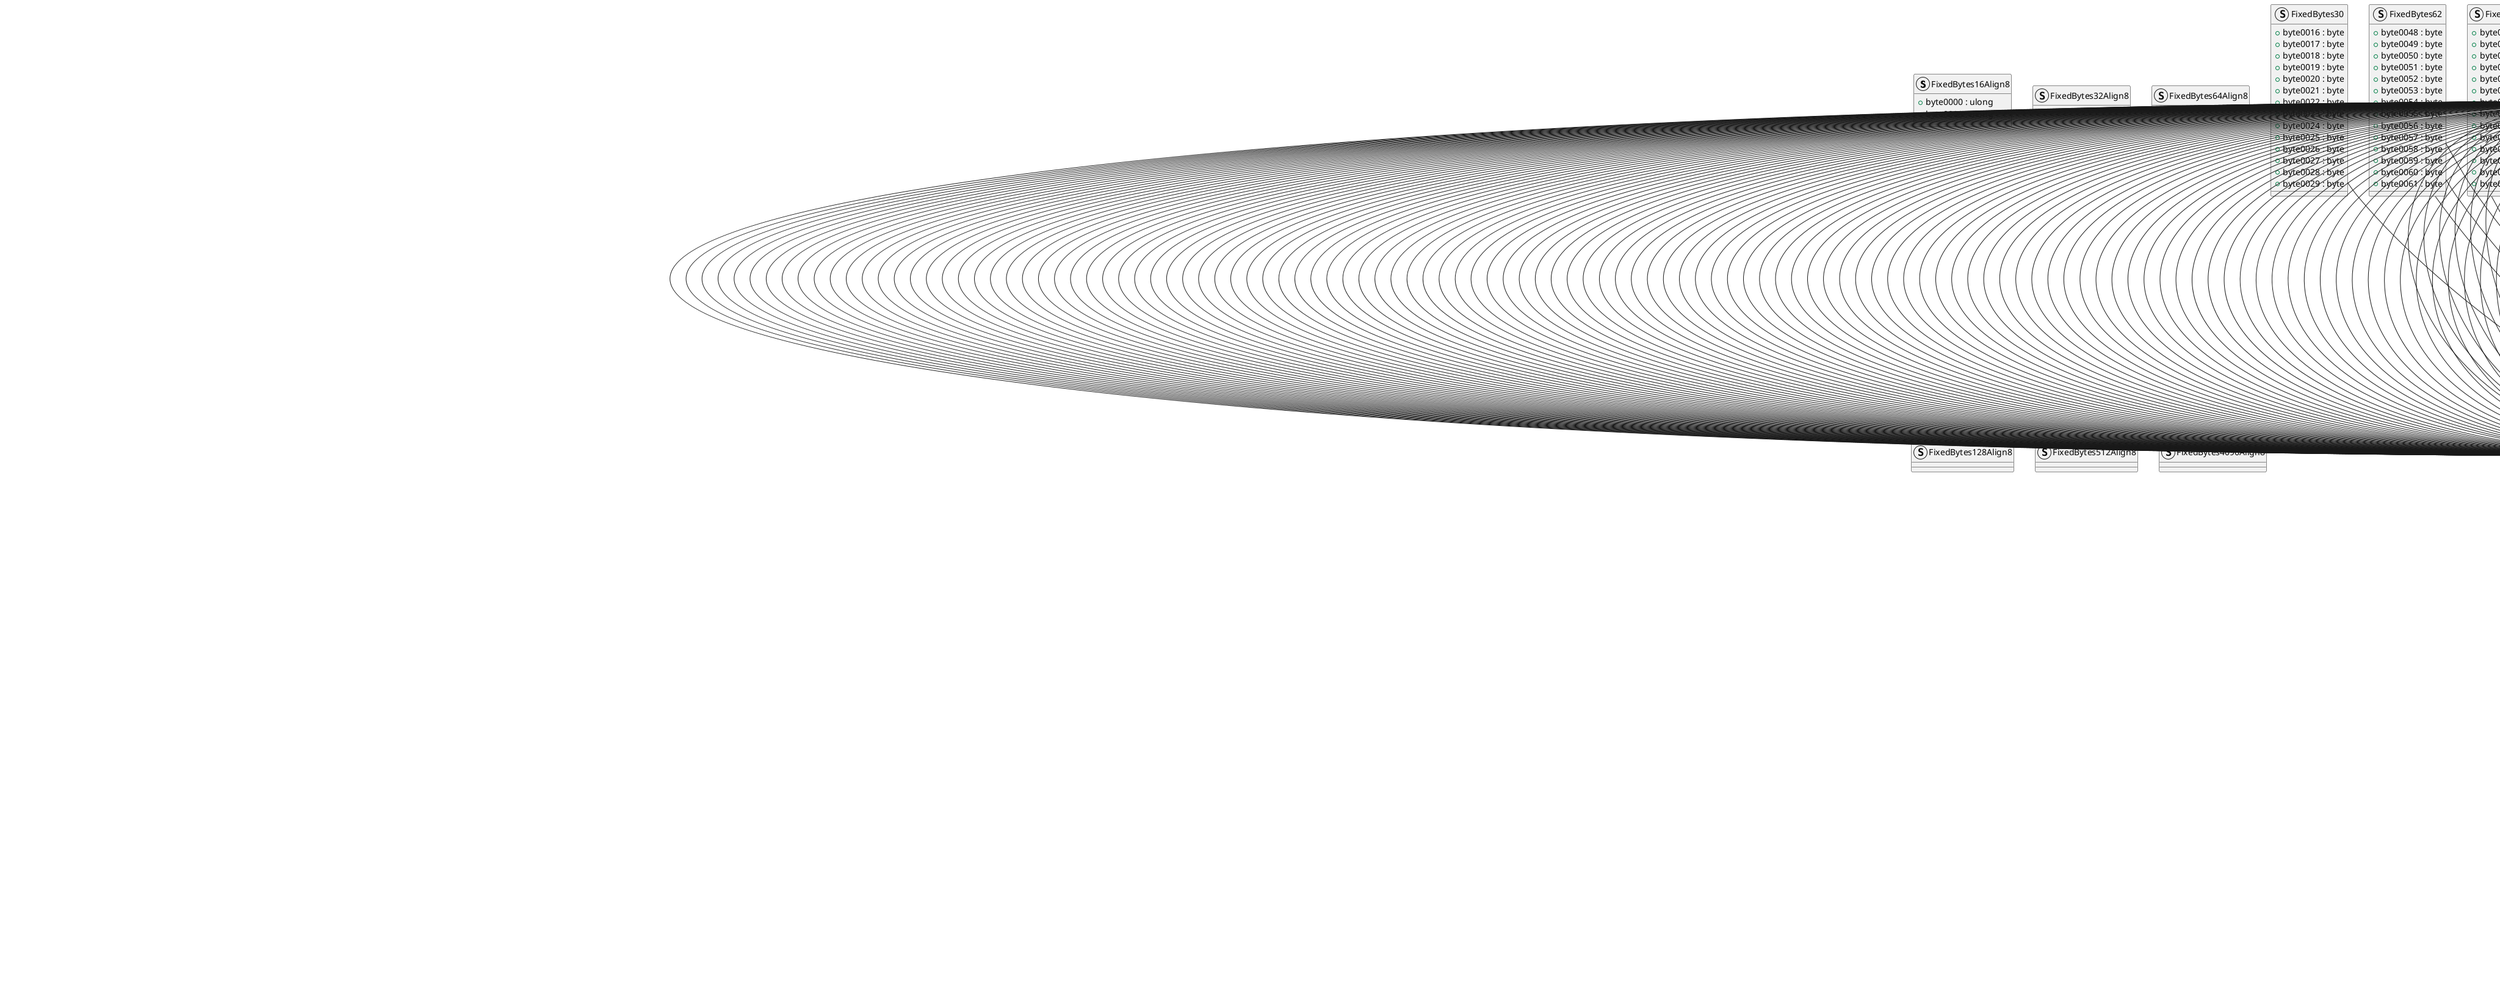 @startuml
struct FixedBytes16Align8 {
    + byte0000 : ulong
    + byte0008 : ulong
}
struct FixedBytes16 {
    + byte0000 : byte
    + byte0001 : byte
    + byte0002 : byte
    + byte0003 : byte
    + byte0004 : byte
    + byte0005 : byte
    + byte0006 : byte
    + byte0007 : byte
    + byte0008 : byte
    + byte0009 : byte
    + byte0010 : byte
    + byte0011 : byte
    + byte0012 : byte
    + byte0013 : byte
    + byte0014 : byte
    + byte0015 : byte
}
struct FixedBytes32Align8 {
}
struct FixedBytes64Align8 {
}
struct FixedBytes128Align8 {
}
struct FixedBytes512Align8 {
}
struct FixedBytes4096Align8 {
}
struct FixedBytes30 {
    + byte0016 : byte
    + byte0017 : byte
    + byte0018 : byte
    + byte0019 : byte
    + byte0020 : byte
    + byte0021 : byte
    + byte0022 : byte
    + byte0023 : byte
    + byte0024 : byte
    + byte0025 : byte
    + byte0026 : byte
    + byte0027 : byte
    + byte0028 : byte
    + byte0029 : byte
}
struct FixedString32Bytes {
    + {static} UTF8MaxLengthInBytes : int <<get>>
    + Value : string <<get>>
    + <<readonly>> <<unsafe>> GetUnsafePtr() : byte*
    + Length : int <<readonly get>> <<set>>
    + Capacity : int <<readonly get>> <<set>>
    + TryResize(newLength:int, clearOptions:NativeArrayOptions) : bool
    + <<readonly>> IsEmpty : bool <<get>>
    + ElementAt(index:int) : ref byte
    + Clear() : void
    + Add(value:byte) : void
    + GetEnumerator() : Enumerator
    + CompareTo(other:String) : int
    + Equals(other:String) : bool
    + <<unsafe>> AsFixedList() : ref FixedList32Bytes<byte>
    + FixedString32Bytes(source:String)
    + FixedString32Bytes(rune:Unicode.Rune, count:int)
    <<unsafe>> + FixedString32Bytes(other:NativeText.ReadOnly)
    <<unsafe>> + FixedString32Bytes(other:UnsafeText)
    + CompareTo(other:FixedString32Bytes) : int
    + FixedString32Bytes(other:FixedString32Bytes)
    + Equals(other:FixedString32Bytes) : bool
    + CompareTo(other:FixedString64Bytes) : int
    + FixedString32Bytes(other:FixedString64Bytes)
    + Equals(other:FixedString64Bytes) : bool
    + CompareTo(other:FixedString128Bytes) : int
    + FixedString32Bytes(other:FixedString128Bytes)
    + Equals(other:FixedString128Bytes) : bool
    + CompareTo(other:FixedString512Bytes) : int
    + FixedString32Bytes(other:FixedString512Bytes)
    + Equals(other:FixedString512Bytes) : bool
    + CompareTo(other:FixedString4096Bytes) : int
    + FixedString32Bytes(other:FixedString4096Bytes)
    + Equals(other:FixedString4096Bytes) : bool
    + <<override>> ToString() : String
    + <<override>> GetHashCode() : int
    + <<override>> Equals(obj:object) : bool
}
struct FixedBytes62 {
    + byte0048 : byte
    + byte0049 : byte
    + byte0050 : byte
    + byte0051 : byte
    + byte0052 : byte
    + byte0053 : byte
    + byte0054 : byte
    + byte0055 : byte
    + byte0056 : byte
    + byte0057 : byte
    + byte0058 : byte
    + byte0059 : byte
    + byte0060 : byte
    + byte0061 : byte
}
struct FixedString64Bytes {
    + {static} UTF8MaxLengthInBytes : int <<get>>
    + Value : string <<get>>
    + <<readonly>> <<unsafe>> GetUnsafePtr() : byte*
    + Length : int <<readonly get>> <<set>>
    + Capacity : int <<readonly get>> <<set>>
    + TryResize(newLength:int, clearOptions:NativeArrayOptions) : bool
    + <<readonly>> IsEmpty : bool <<get>>
    + ElementAt(index:int) : ref byte
    + Clear() : void
    + Add(value:byte) : void
    + GetEnumerator() : Enumerator
    + CompareTo(other:String) : int
    + Equals(other:String) : bool
    + <<unsafe>> AsFixedList() : ref FixedList64Bytes<byte>
    + FixedString64Bytes(source:String)
    + FixedString64Bytes(rune:Unicode.Rune, count:int)
    <<unsafe>> + FixedString64Bytes(other:NativeText.ReadOnly)
    <<unsafe>> + FixedString64Bytes(other:UnsafeText)
    + CompareTo(other:FixedString32Bytes) : int
    + FixedString64Bytes(other:FixedString32Bytes)
    + Equals(other:FixedString32Bytes) : bool
    + CompareTo(other:FixedString64Bytes) : int
    + FixedString64Bytes(other:FixedString64Bytes)
    + Equals(other:FixedString64Bytes) : bool
    + CompareTo(other:FixedString128Bytes) : int
    + FixedString64Bytes(other:FixedString128Bytes)
    + Equals(other:FixedString128Bytes) : bool
    + CompareTo(other:FixedString512Bytes) : int
    + FixedString64Bytes(other:FixedString512Bytes)
    + Equals(other:FixedString512Bytes) : bool
    + CompareTo(other:FixedString4096Bytes) : int
    + FixedString64Bytes(other:FixedString4096Bytes)
    + Equals(other:FixedString4096Bytes) : bool
    + <<override>> ToString() : String
    + <<override>> GetHashCode() : int
    + <<override>> Equals(obj:object) : bool
}
struct FixedBytes126 {
    + byte0112 : byte
    + byte0113 : byte
    + byte0114 : byte
    + byte0115 : byte
    + byte0116 : byte
    + byte0117 : byte
    + byte0118 : byte
    + byte0119 : byte
    + byte0120 : byte
    + byte0121 : byte
    + byte0122 : byte
    + byte0123 : byte
    + byte0124 : byte
    + byte0125 : byte
}
struct FixedString128Bytes {
    + {static} UTF8MaxLengthInBytes : int <<get>>
    + Value : string <<get>>
    + <<readonly>> <<unsafe>> GetUnsafePtr() : byte*
    + Length : int <<readonly get>> <<set>>
    + Capacity : int <<readonly get>> <<set>>
    + TryResize(newLength:int, clearOptions:NativeArrayOptions) : bool
    + <<readonly>> IsEmpty : bool <<get>>
    + ElementAt(index:int) : ref byte
    + Clear() : void
    + Add(value:byte) : void
    + GetEnumerator() : Enumerator
    + CompareTo(other:String) : int
    + Equals(other:String) : bool
    + <<unsafe>> AsFixedList() : ref FixedList128Bytes<byte>
    + FixedString128Bytes(source:String)
    + FixedString128Bytes(rune:Unicode.Rune, count:int)
    <<unsafe>> + FixedString128Bytes(other:NativeText.ReadOnly)
    <<unsafe>> + FixedString128Bytes(other:UnsafeText)
    + CompareTo(other:FixedString32Bytes) : int
    + FixedString128Bytes(other:FixedString32Bytes)
    + Equals(other:FixedString32Bytes) : bool
    + CompareTo(other:FixedString64Bytes) : int
    + FixedString128Bytes(other:FixedString64Bytes)
    + Equals(other:FixedString64Bytes) : bool
    + CompareTo(other:FixedString128Bytes) : int
    + FixedString128Bytes(other:FixedString128Bytes)
    + Equals(other:FixedString128Bytes) : bool
    + CompareTo(other:FixedString512Bytes) : int
    + FixedString128Bytes(other:FixedString512Bytes)
    + Equals(other:FixedString512Bytes) : bool
    + CompareTo(other:FixedString4096Bytes) : int
    + FixedString128Bytes(other:FixedString4096Bytes)
    + Equals(other:FixedString4096Bytes) : bool
    + <<override>> ToString() : String
    + <<override>> GetHashCode() : int
    + <<override>> Equals(obj:object) : bool
}
struct FixedBytes510 {
    + byte0496 : byte
    + byte0497 : byte
    + byte0498 : byte
    + byte0499 : byte
    + byte0500 : byte
    + byte0501 : byte
    + byte0502 : byte
    + byte0503 : byte
    + byte0504 : byte
    + byte0505 : byte
    + byte0506 : byte
    + byte0507 : byte
    + byte0508 : byte
    + byte0509 : byte
}
struct FixedString512Bytes {
    + {static} UTF8MaxLengthInBytes : int <<get>>
    + Value : string <<get>>
    + <<readonly>> <<unsafe>> GetUnsafePtr() : byte*
    + Length : int <<readonly get>> <<set>>
    + Capacity : int <<readonly get>> <<set>>
    + TryResize(newLength:int, clearOptions:NativeArrayOptions) : bool
    + <<readonly>> IsEmpty : bool <<get>>
    + ElementAt(index:int) : ref byte
    + Clear() : void
    + Add(value:byte) : void
    + GetEnumerator() : Enumerator
    + CompareTo(other:String) : int
    + Equals(other:String) : bool
    + <<unsafe>> AsFixedList() : ref FixedList512Bytes<byte>
    + FixedString512Bytes(source:String)
    + FixedString512Bytes(rune:Unicode.Rune, count:int)
    <<unsafe>> + FixedString512Bytes(other:NativeText.ReadOnly)
    <<unsafe>> + FixedString512Bytes(other:UnsafeText)
    + CompareTo(other:FixedString32Bytes) : int
    + FixedString512Bytes(other:FixedString32Bytes)
    + Equals(other:FixedString32Bytes) : bool
    + CompareTo(other:FixedString64Bytes) : int
    + FixedString512Bytes(other:FixedString64Bytes)
    + Equals(other:FixedString64Bytes) : bool
    + CompareTo(other:FixedString128Bytes) : int
    + FixedString512Bytes(other:FixedString128Bytes)
    + Equals(other:FixedString128Bytes) : bool
    + CompareTo(other:FixedString512Bytes) : int
    + FixedString512Bytes(other:FixedString512Bytes)
    + Equals(other:FixedString512Bytes) : bool
    + CompareTo(other:FixedString4096Bytes) : int
    + FixedString512Bytes(other:FixedString4096Bytes)
    + Equals(other:FixedString4096Bytes) : bool
    + <<override>> ToString() : String
    + <<override>> GetHashCode() : int
    + <<override>> Equals(obj:object) : bool
}
struct FixedBytes4094 {
    + byte4080 : byte
    + byte4081 : byte
    + byte4082 : byte
    + byte4083 : byte
    + byte4084 : byte
    + byte4085 : byte
    + byte4086 : byte
    + byte4087 : byte
    + byte4088 : byte
    + byte4089 : byte
    + byte4090 : byte
    + byte4091 : byte
    + byte4092 : byte
    + byte4093 : byte
}
struct FixedString4096Bytes {
    + {static} UTF8MaxLengthInBytes : int <<get>>
    + Value : string <<get>>
    + <<readonly>> <<unsafe>> GetUnsafePtr() : byte*
    + Length : int <<readonly get>> <<set>>
    + Capacity : int <<readonly get>> <<set>>
    + TryResize(newLength:int, clearOptions:NativeArrayOptions) : bool
    + <<readonly>> IsEmpty : bool <<get>>
    + ElementAt(index:int) : ref byte
    + Clear() : void
    + Add(value:byte) : void
    + GetEnumerator() : Enumerator
    + CompareTo(other:String) : int
    + Equals(other:String) : bool
    + <<unsafe>> AsFixedList() : ref FixedList4096Bytes<byte>
    + FixedString4096Bytes(source:String)
    + FixedString4096Bytes(rune:Unicode.Rune, count:int)
    <<unsafe>> + FixedString4096Bytes(other:NativeText.ReadOnly)
    <<unsafe>> + FixedString4096Bytes(other:UnsafeText)
    + CompareTo(other:FixedString32Bytes) : int
    + FixedString4096Bytes(other:FixedString32Bytes)
    + Equals(other:FixedString32Bytes) : bool
    + CompareTo(other:FixedString64Bytes) : int
    + FixedString4096Bytes(other:FixedString64Bytes)
    + Equals(other:FixedString64Bytes) : bool
    + CompareTo(other:FixedString128Bytes) : int
    + FixedString4096Bytes(other:FixedString128Bytes)
    + Equals(other:FixedString128Bytes) : bool
    + CompareTo(other:FixedString512Bytes) : int
    + FixedString4096Bytes(other:FixedString512Bytes)
    + Equals(other:FixedString512Bytes) : bool
    + CompareTo(other:FixedString4096Bytes) : int
    + FixedString4096Bytes(other:FixedString4096Bytes)
    + Equals(other:FixedString4096Bytes) : bool
    + <<override>> ToString() : String
    + <<override>> GetHashCode() : int
    + <<override>> Equals(obj:object) : bool
}
class "INativeList`1"<T> {
}
class "IComparable`1"<T> {
}
class "IEquatable`1"<T> {
}
struct Enumerator {
    + Enumerator(other:FixedString32Bytes)
    + Dispose() : void
    + MoveNext() : bool
    + Reset() : void
}
struct Enumerator {
    + Enumerator(other:FixedString64Bytes)
    + Dispose() : void
    + MoveNext() : bool
    + Reset() : void
}
struct Enumerator {
    + Enumerator(other:FixedString128Bytes)
    + Dispose() : void
    + MoveNext() : bool
    + Reset() : void
}
struct Enumerator {
    + Enumerator(other:FixedString512Bytes)
    + Dispose() : void
    + MoveNext() : bool
    + Reset() : void
}
struct Enumerator {
    + Enumerator(other:FixedString4096Bytes)
    + Dispose() : void
    + MoveNext() : bool
    + Reset() : void
}
FixedBytes30 --> "offset0000" FixedBytes16
"INativeList`1" "<byte>" <|-- FixedString32Bytes
IUTF8Bytes <|-- FixedString32Bytes
"IComparable`1" "<String>" <|-- FixedString32Bytes
"IEquatable`1" "<String>" <|-- FixedString32Bytes
"IComparable`1" "<FixedString32Bytes>" <|-- FixedString32Bytes
"IEquatable`1" "<FixedString32Bytes>" <|-- FixedString32Bytes
"IComparable`1" "<FixedString64Bytes>" <|-- FixedString32Bytes
"IEquatable`1" "<FixedString64Bytes>" <|-- FixedString32Bytes
"IComparable`1" "<FixedString128Bytes>" <|-- FixedString32Bytes
"IEquatable`1" "<FixedString128Bytes>" <|-- FixedString32Bytes
"IComparable`1" "<FixedString512Bytes>" <|-- FixedString32Bytes
"IEquatable`1" "<FixedString512Bytes>" <|-- FixedString32Bytes
"IComparable`1" "<FixedString4096Bytes>" <|-- FixedString32Bytes
"IEquatable`1" "<FixedString4096Bytes>" <|-- FixedString32Bytes
FixedBytes62 --> "offset0000" FixedBytes16
FixedBytes62 --> "offset0016" FixedBytes16
FixedBytes62 --> "offset0032" FixedBytes16
"INativeList`1" "<byte>" <|-- FixedString64Bytes
IUTF8Bytes <|-- FixedString64Bytes
"IComparable`1" "<String>" <|-- FixedString64Bytes
"IEquatable`1" "<String>" <|-- FixedString64Bytes
"IComparable`1" "<FixedString32Bytes>" <|-- FixedString64Bytes
"IEquatable`1" "<FixedString32Bytes>" <|-- FixedString64Bytes
"IComparable`1" "<FixedString64Bytes>" <|-- FixedString64Bytes
"IEquatable`1" "<FixedString64Bytes>" <|-- FixedString64Bytes
"IComparable`1" "<FixedString128Bytes>" <|-- FixedString64Bytes
"IEquatable`1" "<FixedString128Bytes>" <|-- FixedString64Bytes
"IComparable`1" "<FixedString512Bytes>" <|-- FixedString64Bytes
"IEquatable`1" "<FixedString512Bytes>" <|-- FixedString64Bytes
"IComparable`1" "<FixedString4096Bytes>" <|-- FixedString64Bytes
"IEquatable`1" "<FixedString4096Bytes>" <|-- FixedString64Bytes
FixedBytes126 --> "offset0000" FixedBytes16
FixedBytes126 --> "offset0016" FixedBytes16
FixedBytes126 --> "offset0032" FixedBytes16
FixedBytes126 --> "offset0048" FixedBytes16
FixedBytes126 --> "offset0064" FixedBytes16
FixedBytes126 --> "offset0080" FixedBytes16
FixedBytes126 --> "offset0096" FixedBytes16
"INativeList`1" "<byte>" <|-- FixedString128Bytes
IUTF8Bytes <|-- FixedString128Bytes
"IComparable`1" "<String>" <|-- FixedString128Bytes
"IEquatable`1" "<String>" <|-- FixedString128Bytes
"IComparable`1" "<FixedString32Bytes>" <|-- FixedString128Bytes
"IEquatable`1" "<FixedString32Bytes>" <|-- FixedString128Bytes
"IComparable`1" "<FixedString64Bytes>" <|-- FixedString128Bytes
"IEquatable`1" "<FixedString64Bytes>" <|-- FixedString128Bytes
"IComparable`1" "<FixedString128Bytes>" <|-- FixedString128Bytes
"IEquatable`1" "<FixedString128Bytes>" <|-- FixedString128Bytes
"IComparable`1" "<FixedString512Bytes>" <|-- FixedString128Bytes
"IEquatable`1" "<FixedString512Bytes>" <|-- FixedString128Bytes
"IComparable`1" "<FixedString4096Bytes>" <|-- FixedString128Bytes
"IEquatable`1" "<FixedString4096Bytes>" <|-- FixedString128Bytes
FixedBytes510 --> "offset0000" FixedBytes16
FixedBytes510 --> "offset0016" FixedBytes16
FixedBytes510 --> "offset0032" FixedBytes16
FixedBytes510 --> "offset0048" FixedBytes16
FixedBytes510 --> "offset0064" FixedBytes16
FixedBytes510 --> "offset0080" FixedBytes16
FixedBytes510 --> "offset0096" FixedBytes16
FixedBytes510 --> "offset0112" FixedBytes16
FixedBytes510 --> "offset0128" FixedBytes16
FixedBytes510 --> "offset0144" FixedBytes16
FixedBytes510 --> "offset0160" FixedBytes16
FixedBytes510 --> "offset0176" FixedBytes16
FixedBytes510 --> "offset0192" FixedBytes16
FixedBytes510 --> "offset0208" FixedBytes16
FixedBytes510 --> "offset0224" FixedBytes16
FixedBytes510 --> "offset0240" FixedBytes16
FixedBytes510 --> "offset0256" FixedBytes16
FixedBytes510 --> "offset0272" FixedBytes16
FixedBytes510 --> "offset0288" FixedBytes16
FixedBytes510 --> "offset0304" FixedBytes16
FixedBytes510 --> "offset0320" FixedBytes16
FixedBytes510 --> "offset0336" FixedBytes16
FixedBytes510 --> "offset0352" FixedBytes16
FixedBytes510 --> "offset0368" FixedBytes16
FixedBytes510 --> "offset0384" FixedBytes16
FixedBytes510 --> "offset0400" FixedBytes16
FixedBytes510 --> "offset0416" FixedBytes16
FixedBytes510 --> "offset0432" FixedBytes16
FixedBytes510 --> "offset0448" FixedBytes16
FixedBytes510 --> "offset0464" FixedBytes16
FixedBytes510 --> "offset0480" FixedBytes16
"INativeList`1" "<byte>" <|-- FixedString512Bytes
IUTF8Bytes <|-- FixedString512Bytes
"IComparable`1" "<String>" <|-- FixedString512Bytes
"IEquatable`1" "<String>" <|-- FixedString512Bytes
"IComparable`1" "<FixedString32Bytes>" <|-- FixedString512Bytes
"IEquatable`1" "<FixedString32Bytes>" <|-- FixedString512Bytes
"IComparable`1" "<FixedString64Bytes>" <|-- FixedString512Bytes
"IEquatable`1" "<FixedString64Bytes>" <|-- FixedString512Bytes
"IComparable`1" "<FixedString128Bytes>" <|-- FixedString512Bytes
"IEquatable`1" "<FixedString128Bytes>" <|-- FixedString512Bytes
"IComparable`1" "<FixedString512Bytes>" <|-- FixedString512Bytes
"IEquatable`1" "<FixedString512Bytes>" <|-- FixedString512Bytes
"IComparable`1" "<FixedString4096Bytes>" <|-- FixedString512Bytes
"IEquatable`1" "<FixedString4096Bytes>" <|-- FixedString512Bytes
FixedBytes4094 --> "offset0000" FixedBytes16
FixedBytes4094 --> "offset0016" FixedBytes16
FixedBytes4094 --> "offset0032" FixedBytes16
FixedBytes4094 --> "offset0048" FixedBytes16
FixedBytes4094 --> "offset0064" FixedBytes16
FixedBytes4094 --> "offset0080" FixedBytes16
FixedBytes4094 --> "offset0096" FixedBytes16
FixedBytes4094 --> "offset0112" FixedBytes16
FixedBytes4094 --> "offset0128" FixedBytes16
FixedBytes4094 --> "offset0144" FixedBytes16
FixedBytes4094 --> "offset0160" FixedBytes16
FixedBytes4094 --> "offset0176" FixedBytes16
FixedBytes4094 --> "offset0192" FixedBytes16
FixedBytes4094 --> "offset0208" FixedBytes16
FixedBytes4094 --> "offset0224" FixedBytes16
FixedBytes4094 --> "offset0240" FixedBytes16
FixedBytes4094 --> "offset0256" FixedBytes16
FixedBytes4094 --> "offset0272" FixedBytes16
FixedBytes4094 --> "offset0288" FixedBytes16
FixedBytes4094 --> "offset0304" FixedBytes16
FixedBytes4094 --> "offset0320" FixedBytes16
FixedBytes4094 --> "offset0336" FixedBytes16
FixedBytes4094 --> "offset0352" FixedBytes16
FixedBytes4094 --> "offset0368" FixedBytes16
FixedBytes4094 --> "offset0384" FixedBytes16
FixedBytes4094 --> "offset0400" FixedBytes16
FixedBytes4094 --> "offset0416" FixedBytes16
FixedBytes4094 --> "offset0432" FixedBytes16
FixedBytes4094 --> "offset0448" FixedBytes16
FixedBytes4094 --> "offset0464" FixedBytes16
FixedBytes4094 --> "offset0480" FixedBytes16
FixedBytes4094 --> "offset0496" FixedBytes16
FixedBytes4094 --> "offset0512" FixedBytes16
FixedBytes4094 --> "offset0528" FixedBytes16
FixedBytes4094 --> "offset0544" FixedBytes16
FixedBytes4094 --> "offset0560" FixedBytes16
FixedBytes4094 --> "offset0576" FixedBytes16
FixedBytes4094 --> "offset0592" FixedBytes16
FixedBytes4094 --> "offset0608" FixedBytes16
FixedBytes4094 --> "offset0624" FixedBytes16
FixedBytes4094 --> "offset0640" FixedBytes16
FixedBytes4094 --> "offset0656" FixedBytes16
FixedBytes4094 --> "offset0672" FixedBytes16
FixedBytes4094 --> "offset0688" FixedBytes16
FixedBytes4094 --> "offset0704" FixedBytes16
FixedBytes4094 --> "offset0720" FixedBytes16
FixedBytes4094 --> "offset0736" FixedBytes16
FixedBytes4094 --> "offset0752" FixedBytes16
FixedBytes4094 --> "offset0768" FixedBytes16
FixedBytes4094 --> "offset0784" FixedBytes16
FixedBytes4094 --> "offset0800" FixedBytes16
FixedBytes4094 --> "offset0816" FixedBytes16
FixedBytes4094 --> "offset0832" FixedBytes16
FixedBytes4094 --> "offset0848" FixedBytes16
FixedBytes4094 --> "offset0864" FixedBytes16
FixedBytes4094 --> "offset0880" FixedBytes16
FixedBytes4094 --> "offset0896" FixedBytes16
FixedBytes4094 --> "offset0912" FixedBytes16
FixedBytes4094 --> "offset0928" FixedBytes16
FixedBytes4094 --> "offset0944" FixedBytes16
FixedBytes4094 --> "offset0960" FixedBytes16
FixedBytes4094 --> "offset0976" FixedBytes16
FixedBytes4094 --> "offset0992" FixedBytes16
FixedBytes4094 --> "offset1008" FixedBytes16
FixedBytes4094 --> "offset1024" FixedBytes16
FixedBytes4094 --> "offset1040" FixedBytes16
FixedBytes4094 --> "offset1056" FixedBytes16
FixedBytes4094 --> "offset1072" FixedBytes16
FixedBytes4094 --> "offset1088" FixedBytes16
FixedBytes4094 --> "offset1104" FixedBytes16
FixedBytes4094 --> "offset1120" FixedBytes16
FixedBytes4094 --> "offset1136" FixedBytes16
FixedBytes4094 --> "offset1152" FixedBytes16
FixedBytes4094 --> "offset1168" FixedBytes16
FixedBytes4094 --> "offset1184" FixedBytes16
FixedBytes4094 --> "offset1200" FixedBytes16
FixedBytes4094 --> "offset1216" FixedBytes16
FixedBytes4094 --> "offset1232" FixedBytes16
FixedBytes4094 --> "offset1248" FixedBytes16
FixedBytes4094 --> "offset1264" FixedBytes16
FixedBytes4094 --> "offset1280" FixedBytes16
FixedBytes4094 --> "offset1296" FixedBytes16
FixedBytes4094 --> "offset1312" FixedBytes16
FixedBytes4094 --> "offset1328" FixedBytes16
FixedBytes4094 --> "offset1344" FixedBytes16
FixedBytes4094 --> "offset1360" FixedBytes16
FixedBytes4094 --> "offset1376" FixedBytes16
FixedBytes4094 --> "offset1392" FixedBytes16
FixedBytes4094 --> "offset1408" FixedBytes16
FixedBytes4094 --> "offset1424" FixedBytes16
FixedBytes4094 --> "offset1440" FixedBytes16
FixedBytes4094 --> "offset1456" FixedBytes16
FixedBytes4094 --> "offset1472" FixedBytes16
FixedBytes4094 --> "offset1488" FixedBytes16
FixedBytes4094 --> "offset1504" FixedBytes16
FixedBytes4094 --> "offset1520" FixedBytes16
FixedBytes4094 --> "offset1536" FixedBytes16
FixedBytes4094 --> "offset1552" FixedBytes16
FixedBytes4094 --> "offset1568" FixedBytes16
FixedBytes4094 --> "offset1584" FixedBytes16
FixedBytes4094 --> "offset1600" FixedBytes16
FixedBytes4094 --> "offset1616" FixedBytes16
FixedBytes4094 --> "offset1632" FixedBytes16
FixedBytes4094 --> "offset1648" FixedBytes16
FixedBytes4094 --> "offset1664" FixedBytes16
FixedBytes4094 --> "offset1680" FixedBytes16
FixedBytes4094 --> "offset1696" FixedBytes16
FixedBytes4094 --> "offset1712" FixedBytes16
FixedBytes4094 --> "offset1728" FixedBytes16
FixedBytes4094 --> "offset1744" FixedBytes16
FixedBytes4094 --> "offset1760" FixedBytes16
FixedBytes4094 --> "offset1776" FixedBytes16
FixedBytes4094 --> "offset1792" FixedBytes16
FixedBytes4094 --> "offset1808" FixedBytes16
FixedBytes4094 --> "offset1824" FixedBytes16
FixedBytes4094 --> "offset1840" FixedBytes16
FixedBytes4094 --> "offset1856" FixedBytes16
FixedBytes4094 --> "offset1872" FixedBytes16
FixedBytes4094 --> "offset1888" FixedBytes16
FixedBytes4094 --> "offset1904" FixedBytes16
FixedBytes4094 --> "offset1920" FixedBytes16
FixedBytes4094 --> "offset1936" FixedBytes16
FixedBytes4094 --> "offset1952" FixedBytes16
FixedBytes4094 --> "offset1968" FixedBytes16
FixedBytes4094 --> "offset1984" FixedBytes16
FixedBytes4094 --> "offset2000" FixedBytes16
FixedBytes4094 --> "offset2016" FixedBytes16
FixedBytes4094 --> "offset2032" FixedBytes16
FixedBytes4094 --> "offset2048" FixedBytes16
FixedBytes4094 --> "offset2064" FixedBytes16
FixedBytes4094 --> "offset2080" FixedBytes16
FixedBytes4094 --> "offset2096" FixedBytes16
FixedBytes4094 --> "offset2112" FixedBytes16
FixedBytes4094 --> "offset2128" FixedBytes16
FixedBytes4094 --> "offset2144" FixedBytes16
FixedBytes4094 --> "offset2160" FixedBytes16
FixedBytes4094 --> "offset2176" FixedBytes16
FixedBytes4094 --> "offset2192" FixedBytes16
FixedBytes4094 --> "offset2208" FixedBytes16
FixedBytes4094 --> "offset2224" FixedBytes16
FixedBytes4094 --> "offset2240" FixedBytes16
FixedBytes4094 --> "offset2256" FixedBytes16
FixedBytes4094 --> "offset2272" FixedBytes16
FixedBytes4094 --> "offset2288" FixedBytes16
FixedBytes4094 --> "offset2304" FixedBytes16
FixedBytes4094 --> "offset2320" FixedBytes16
FixedBytes4094 --> "offset2336" FixedBytes16
FixedBytes4094 --> "offset2352" FixedBytes16
FixedBytes4094 --> "offset2368" FixedBytes16
FixedBytes4094 --> "offset2384" FixedBytes16
FixedBytes4094 --> "offset2400" FixedBytes16
FixedBytes4094 --> "offset2416" FixedBytes16
FixedBytes4094 --> "offset2432" FixedBytes16
FixedBytes4094 --> "offset2448" FixedBytes16
FixedBytes4094 --> "offset2464" FixedBytes16
FixedBytes4094 --> "offset2480" FixedBytes16
FixedBytes4094 --> "offset2496" FixedBytes16
FixedBytes4094 --> "offset2512" FixedBytes16
FixedBytes4094 --> "offset2528" FixedBytes16
FixedBytes4094 --> "offset2544" FixedBytes16
FixedBytes4094 --> "offset2560" FixedBytes16
FixedBytes4094 --> "offset2576" FixedBytes16
FixedBytes4094 --> "offset2592" FixedBytes16
FixedBytes4094 --> "offset2608" FixedBytes16
FixedBytes4094 --> "offset2624" FixedBytes16
FixedBytes4094 --> "offset2640" FixedBytes16
FixedBytes4094 --> "offset2656" FixedBytes16
FixedBytes4094 --> "offset2672" FixedBytes16
FixedBytes4094 --> "offset2688" FixedBytes16
FixedBytes4094 --> "offset2704" FixedBytes16
FixedBytes4094 --> "offset2720" FixedBytes16
FixedBytes4094 --> "offset2736" FixedBytes16
FixedBytes4094 --> "offset2752" FixedBytes16
FixedBytes4094 --> "offset2768" FixedBytes16
FixedBytes4094 --> "offset2784" FixedBytes16
FixedBytes4094 --> "offset2800" FixedBytes16
FixedBytes4094 --> "offset2816" FixedBytes16
FixedBytes4094 --> "offset2832" FixedBytes16
FixedBytes4094 --> "offset2848" FixedBytes16
FixedBytes4094 --> "offset2864" FixedBytes16
FixedBytes4094 --> "offset2880" FixedBytes16
FixedBytes4094 --> "offset2896" FixedBytes16
FixedBytes4094 --> "offset2912" FixedBytes16
FixedBytes4094 --> "offset2928" FixedBytes16
FixedBytes4094 --> "offset2944" FixedBytes16
FixedBytes4094 --> "offset2960" FixedBytes16
FixedBytes4094 --> "offset2976" FixedBytes16
FixedBytes4094 --> "offset2992" FixedBytes16
FixedBytes4094 --> "offset3008" FixedBytes16
FixedBytes4094 --> "offset3024" FixedBytes16
FixedBytes4094 --> "offset3040" FixedBytes16
FixedBytes4094 --> "offset3056" FixedBytes16
FixedBytes4094 --> "offset3072" FixedBytes16
FixedBytes4094 --> "offset3088" FixedBytes16
FixedBytes4094 --> "offset3104" FixedBytes16
FixedBytes4094 --> "offset3120" FixedBytes16
FixedBytes4094 --> "offset3136" FixedBytes16
FixedBytes4094 --> "offset3152" FixedBytes16
FixedBytes4094 --> "offset3168" FixedBytes16
FixedBytes4094 --> "offset3184" FixedBytes16
FixedBytes4094 --> "offset3200" FixedBytes16
FixedBytes4094 --> "offset3216" FixedBytes16
FixedBytes4094 --> "offset3232" FixedBytes16
FixedBytes4094 --> "offset3248" FixedBytes16
FixedBytes4094 --> "offset3264" FixedBytes16
FixedBytes4094 --> "offset3280" FixedBytes16
FixedBytes4094 --> "offset3296" FixedBytes16
FixedBytes4094 --> "offset3312" FixedBytes16
FixedBytes4094 --> "offset3328" FixedBytes16
FixedBytes4094 --> "offset3344" FixedBytes16
FixedBytes4094 --> "offset3360" FixedBytes16
FixedBytes4094 --> "offset3376" FixedBytes16
FixedBytes4094 --> "offset3392" FixedBytes16
FixedBytes4094 --> "offset3408" FixedBytes16
FixedBytes4094 --> "offset3424" FixedBytes16
FixedBytes4094 --> "offset3440" FixedBytes16
FixedBytes4094 --> "offset3456" FixedBytes16
FixedBytes4094 --> "offset3472" FixedBytes16
FixedBytes4094 --> "offset3488" FixedBytes16
FixedBytes4094 --> "offset3504" FixedBytes16
FixedBytes4094 --> "offset3520" FixedBytes16
FixedBytes4094 --> "offset3536" FixedBytes16
FixedBytes4094 --> "offset3552" FixedBytes16
FixedBytes4094 --> "offset3568" FixedBytes16
FixedBytes4094 --> "offset3584" FixedBytes16
FixedBytes4094 --> "offset3600" FixedBytes16
FixedBytes4094 --> "offset3616" FixedBytes16
FixedBytes4094 --> "offset3632" FixedBytes16
FixedBytes4094 --> "offset3648" FixedBytes16
FixedBytes4094 --> "offset3664" FixedBytes16
FixedBytes4094 --> "offset3680" FixedBytes16
FixedBytes4094 --> "offset3696" FixedBytes16
FixedBytes4094 --> "offset3712" FixedBytes16
FixedBytes4094 --> "offset3728" FixedBytes16
FixedBytes4094 --> "offset3744" FixedBytes16
FixedBytes4094 --> "offset3760" FixedBytes16
FixedBytes4094 --> "offset3776" FixedBytes16
FixedBytes4094 --> "offset3792" FixedBytes16
FixedBytes4094 --> "offset3808" FixedBytes16
FixedBytes4094 --> "offset3824" FixedBytes16
FixedBytes4094 --> "offset3840" FixedBytes16
FixedBytes4094 --> "offset3856" FixedBytes16
FixedBytes4094 --> "offset3872" FixedBytes16
FixedBytes4094 --> "offset3888" FixedBytes16
FixedBytes4094 --> "offset3904" FixedBytes16
FixedBytes4094 --> "offset3920" FixedBytes16
FixedBytes4094 --> "offset3936" FixedBytes16
FixedBytes4094 --> "offset3952" FixedBytes16
FixedBytes4094 --> "offset3968" FixedBytes16
FixedBytes4094 --> "offset3984" FixedBytes16
FixedBytes4094 --> "offset4000" FixedBytes16
FixedBytes4094 --> "offset4016" FixedBytes16
FixedBytes4094 --> "offset4032" FixedBytes16
FixedBytes4094 --> "offset4048" FixedBytes16
FixedBytes4094 --> "offset4064" FixedBytes16
"INativeList`1" "<byte>" <|-- FixedString4096Bytes
IUTF8Bytes <|-- FixedString4096Bytes
"IComparable`1" "<String>" <|-- FixedString4096Bytes
"IEquatable`1" "<String>" <|-- FixedString4096Bytes
"IComparable`1" "<FixedString32Bytes>" <|-- FixedString4096Bytes
"IEquatable`1" "<FixedString32Bytes>" <|-- FixedString4096Bytes
"IComparable`1" "<FixedString64Bytes>" <|-- FixedString4096Bytes
"IEquatable`1" "<FixedString64Bytes>" <|-- FixedString4096Bytes
"IComparable`1" "<FixedString128Bytes>" <|-- FixedString4096Bytes
"IEquatable`1" "<FixedString128Bytes>" <|-- FixedString4096Bytes
"IComparable`1" "<FixedString512Bytes>" <|-- FixedString4096Bytes
"IEquatable`1" "<FixedString512Bytes>" <|-- FixedString4096Bytes
"IComparable`1" "<FixedString4096Bytes>" <|-- FixedString4096Bytes
"IEquatable`1" "<FixedString4096Bytes>" <|-- FixedString4096Bytes
FixedString32Bytes +-- Enumerator
IEnumerator <|-- Enumerator
FixedString64Bytes +-- Enumerator
IEnumerator <|-- Enumerator
FixedString128Bytes +-- Enumerator
IEnumerator <|-- Enumerator
FixedString512Bytes +-- Enumerator
IEnumerator <|-- Enumerator
FixedString4096Bytes +-- Enumerator
IEnumerator <|-- Enumerator
@enduml
